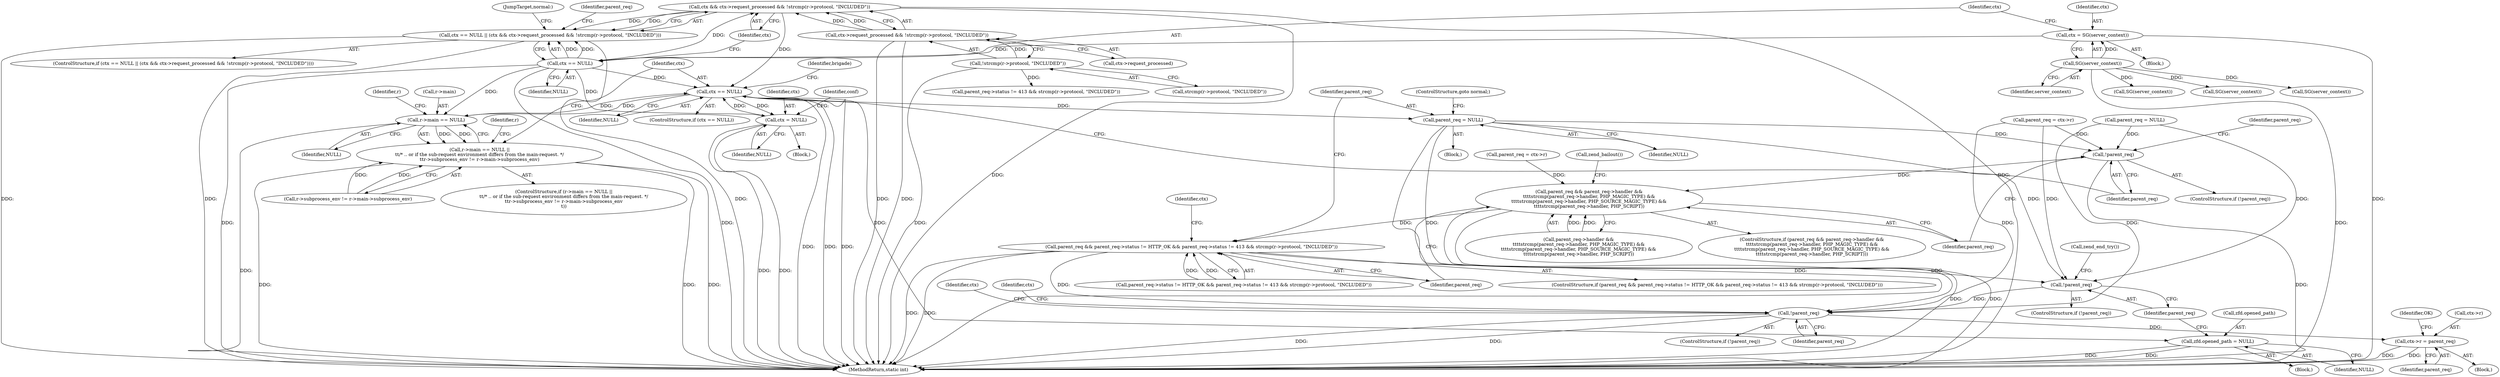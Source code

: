 digraph "0_php-src_23b057742e3cf199612fa8050ae86cae675e214e@API" {
"1000140" [label="(Call,ctx && ctx->request_processed && !strcmp(r->protocol, \"INCLUDED\"))"];
"1000137" [label="(Call,ctx == NULL)"];
"1000131" [label="(Call,ctx = SG(server_context))"];
"1000133" [label="(Call,SG(server_context))"];
"1000142" [label="(Call,ctx->request_processed && !strcmp(r->protocol, \"INCLUDED\"))"];
"1000146" [label="(Call,!strcmp(r->protocol, \"INCLUDED\"))"];
"1000136" [label="(Call,ctx == NULL || (ctx && ctx->request_processed && !strcmp(r->protocol, \"INCLUDED\")))"];
"1000316" [label="(Call,ctx == NULL)"];
"1000182" [label="(Call,ctx = NULL)"];
"1000295" [label="(Call,r->main == NULL)"];
"1000294" [label="(Call,r->main == NULL ||\n\t\t/* .. or if the sub-request environment differs from the main-request. */\n\t\tr->subprocess_env != r->main->subprocess_env)"];
"1000401" [label="(Call,parent_req = NULL)"];
"1000345" [label="(Call,!parent_req)"];
"1000354" [label="(Call,parent_req && parent_req->handler &&\n\t\t\t\tstrcmp(parent_req->handler, PHP_MAGIC_TYPE) &&\n\t\t\t\tstrcmp(parent_req->handler, PHP_SOURCE_MAGIC_TYPE) &&\n\t\t\t\tstrcmp(parent_req->handler, PHP_SCRIPT))"];
"1000381" [label="(Call,parent_req && parent_req->status != HTTP_OK && parent_req->status != 413 && strcmp(r->protocol, \"INCLUDED\"))"];
"1000473" [label="(Call,!parent_req)"];
"1000480" [label="(Call,!parent_req)"];
"1000536" [label="(Call,ctx->r = parent_req)"];
"1000467" [label="(Call,zfd.opened_path = NULL)"];
"1000531" [label="(Call,SG(server_context))"];
"1000404" [label="(ControlStructure,goto normal;)"];
"1000381" [label="(Call,parent_req && parent_req->status != HTTP_OK && parent_req->status != 413 && strcmp(r->protocol, \"INCLUDED\"))"];
"1000157" [label="(Call,SG(server_context))"];
"1000354" [label="(Call,parent_req && parent_req->handler &&\n\t\t\t\tstrcmp(parent_req->handler, PHP_MAGIC_TYPE) &&\n\t\t\t\tstrcmp(parent_req->handler, PHP_SOURCE_MAGIC_TYPE) &&\n\t\t\t\tstrcmp(parent_req->handler, PHP_SCRIPT))"];
"1000321" [label="(Identifier,brigade)"];
"1000296" [label="(Call,r->main)"];
"1000141" [label="(Identifier,ctx)"];
"1000294" [label="(Call,r->main == NULL ||\n\t\t/* .. or if the sub-request environment differs from the main-request. */\n\t\tr->subprocess_env != r->main->subprocess_env)"];
"1000344" [label="(ControlStructure,if (!parent_req))"];
"1000142" [label="(Call,ctx->request_processed && !strcmp(r->protocol, \"INCLUDED\"))"];
"1000138" [label="(Identifier,ctx)"];
"1000119" [label="(Call,parent_req = NULL)"];
"1000481" [label="(Identifier,parent_req)"];
"1000140" [label="(Call,ctx && ctx->request_processed && !strcmp(r->protocol, \"INCLUDED\"))"];
"1000183" [label="(Identifier,ctx)"];
"1000315" [label="(ControlStructure,if (ctx == NULL))"];
"1000153" [label="(JumpTarget,normal:)"];
"1000353" [label="(ControlStructure,if (parent_req && parent_req->handler &&\n\t\t\t\tstrcmp(parent_req->handler, PHP_MAGIC_TYPE) &&\n\t\t\t\tstrcmp(parent_req->handler, PHP_SOURCE_MAGIC_TYPE) &&\n\t\t\t\tstrcmp(parent_req->handler, PHP_SCRIPT)))"];
"1000348" [label="(Call,parent_req = ctx->r)"];
"1000316" [label="(Call,ctx == NULL)"];
"1000537" [label="(Call,ctx->r)"];
"1000468" [label="(Call,zfd.opened_path)"];
"1000136" [label="(Call,ctx == NULL || (ctx && ctx->request_processed && !strcmp(r->protocol, \"INCLUDED\")))"];
"1000472" [label="(ControlStructure,if (!parent_req))"];
"1000300" [label="(Call,r->subprocess_env != r->main->subprocess_env)"];
"1000135" [label="(ControlStructure,if (ctx == NULL || (ctx && ctx->request_processed && !strcmp(r->protocol, \"INCLUDED\"))))"];
"1000346" [label="(Identifier,parent_req)"];
"1000538" [label="(Identifier,ctx)"];
"1000478" [label="(Call,zend_end_try())"];
"1000113" [label="(Block,)"];
"1000467" [label="(Call,zfd.opened_path = NULL)"];
"1000317" [label="(Identifier,ctx)"];
"1000147" [label="(Call,strcmp(r->protocol, \"INCLUDED\"))"];
"1000311" [label="(Identifier,r)"];
"1000349" [label="(Identifier,parent_req)"];
"1000355" [label="(Identifier,parent_req)"];
"1000356" [label="(Call,parent_req->handler &&\n\t\t\t\tstrcmp(parent_req->handler, PHP_MAGIC_TYPE) &&\n\t\t\t\tstrcmp(parent_req->handler, PHP_SOURCE_MAGIC_TYPE) &&\n\t\t\t\tstrcmp(parent_req->handler, PHP_SCRIPT))"];
"1000383" [label="(Call,parent_req->status != HTTP_OK && parent_req->status != 413 && strcmp(r->protocol, \"INCLUDED\"))"];
"1000471" [label="(Identifier,NULL)"];
"1000131" [label="(Call,ctx = SG(server_context))"];
"1000382" [label="(Identifier,parent_req)"];
"1000198" [label="(Identifier,conf)"];
"1000133" [label="(Call,SG(server_context))"];
"1000134" [label="(Identifier,server_context)"];
"1000485" [label="(Identifier,ctx)"];
"1000401" [label="(Call,parent_req = NULL)"];
"1000407" [label="(Identifier,ctx)"];
"1000184" [label="(Identifier,NULL)"];
"1000542" [label="(Identifier,OK)"];
"1000473" [label="(Call,!parent_req)"];
"1000152" [label="(Block,)"];
"1000187" [label="(Call,parent_req = ctx->r)"];
"1000479" [label="(ControlStructure,if (!parent_req))"];
"1000345" [label="(Call,!parent_req)"];
"1000333" [label="(Call,SG(server_context))"];
"1000132" [label="(Identifier,ctx)"];
"1000540" [label="(Identifier,parent_req)"];
"1000139" [label="(Identifier,NULL)"];
"1000318" [label="(Identifier,NULL)"];
"1000137" [label="(Call,ctx == NULL)"];
"1000295" [label="(Call,r->main == NULL)"];
"1000535" [label="(Block,)"];
"1000403" [label="(Identifier,NULL)"];
"1000146" [label="(Call,!strcmp(r->protocol, \"INCLUDED\"))"];
"1000474" [label="(Identifier,parent_req)"];
"1000188" [label="(Identifier,parent_req)"];
"1000543" [label="(MethodReturn,static int)"];
"1000389" [label="(Call,parent_req->status != 413 && strcmp(r->protocol, \"INCLUDED\"))"];
"1000143" [label="(Call,ctx->request_processed)"];
"1000380" [label="(ControlStructure,if (parent_req && parent_req->status != HTTP_OK && parent_req->status != 413 && strcmp(r->protocol, \"INCLUDED\")))"];
"1000536" [label="(Call,ctx->r = parent_req)"];
"1000446" [label="(Block,)"];
"1000302" [label="(Identifier,r)"];
"1000299" [label="(Identifier,NULL)"];
"1000402" [label="(Identifier,parent_req)"];
"1000182" [label="(Call,ctx = NULL)"];
"1000379" [label="(Call,zend_bailout())"];
"1000293" [label="(ControlStructure,if (r->main == NULL ||\n\t\t/* .. or if the sub-request environment differs from the main-request. */\n\t\tr->subprocess_env != r->main->subprocess_env\n\t))"];
"1000480" [label="(Call,!parent_req)"];
"1000400" [label="(Block,)"];
"1000140" -> "1000136"  [label="AST: "];
"1000140" -> "1000141"  [label="CFG: "];
"1000140" -> "1000142"  [label="CFG: "];
"1000141" -> "1000140"  [label="AST: "];
"1000142" -> "1000140"  [label="AST: "];
"1000136" -> "1000140"  [label="CFG: "];
"1000140" -> "1000543"  [label="DDG: "];
"1000140" -> "1000543"  [label="DDG: "];
"1000140" -> "1000136"  [label="DDG: "];
"1000140" -> "1000136"  [label="DDG: "];
"1000137" -> "1000140"  [label="DDG: "];
"1000142" -> "1000140"  [label="DDG: "];
"1000142" -> "1000140"  [label="DDG: "];
"1000140" -> "1000316"  [label="DDG: "];
"1000137" -> "1000136"  [label="AST: "];
"1000137" -> "1000139"  [label="CFG: "];
"1000138" -> "1000137"  [label="AST: "];
"1000139" -> "1000137"  [label="AST: "];
"1000141" -> "1000137"  [label="CFG: "];
"1000136" -> "1000137"  [label="CFG: "];
"1000137" -> "1000543"  [label="DDG: "];
"1000137" -> "1000543"  [label="DDG: "];
"1000137" -> "1000136"  [label="DDG: "];
"1000137" -> "1000136"  [label="DDG: "];
"1000131" -> "1000137"  [label="DDG: "];
"1000137" -> "1000182"  [label="DDG: "];
"1000137" -> "1000295"  [label="DDG: "];
"1000137" -> "1000316"  [label="DDG: "];
"1000131" -> "1000113"  [label="AST: "];
"1000131" -> "1000133"  [label="CFG: "];
"1000132" -> "1000131"  [label="AST: "];
"1000133" -> "1000131"  [label="AST: "];
"1000138" -> "1000131"  [label="CFG: "];
"1000131" -> "1000543"  [label="DDG: "];
"1000133" -> "1000131"  [label="DDG: "];
"1000133" -> "1000134"  [label="CFG: "];
"1000134" -> "1000133"  [label="AST: "];
"1000133" -> "1000543"  [label="DDG: "];
"1000133" -> "1000157"  [label="DDG: "];
"1000133" -> "1000333"  [label="DDG: "];
"1000133" -> "1000531"  [label="DDG: "];
"1000142" -> "1000143"  [label="CFG: "];
"1000142" -> "1000146"  [label="CFG: "];
"1000143" -> "1000142"  [label="AST: "];
"1000146" -> "1000142"  [label="AST: "];
"1000142" -> "1000543"  [label="DDG: "];
"1000142" -> "1000543"  [label="DDG: "];
"1000146" -> "1000142"  [label="DDG: "];
"1000146" -> "1000147"  [label="CFG: "];
"1000147" -> "1000146"  [label="AST: "];
"1000146" -> "1000543"  [label="DDG: "];
"1000146" -> "1000389"  [label="DDG: "];
"1000136" -> "1000135"  [label="AST: "];
"1000153" -> "1000136"  [label="CFG: "];
"1000188" -> "1000136"  [label="CFG: "];
"1000136" -> "1000543"  [label="DDG: "];
"1000136" -> "1000543"  [label="DDG: "];
"1000136" -> "1000543"  [label="DDG: "];
"1000316" -> "1000315"  [label="AST: "];
"1000316" -> "1000318"  [label="CFG: "];
"1000317" -> "1000316"  [label="AST: "];
"1000318" -> "1000316"  [label="AST: "];
"1000321" -> "1000316"  [label="CFG: "];
"1000346" -> "1000316"  [label="CFG: "];
"1000316" -> "1000543"  [label="DDG: "];
"1000316" -> "1000543"  [label="DDG: "];
"1000316" -> "1000543"  [label="DDG: "];
"1000316" -> "1000182"  [label="DDG: "];
"1000316" -> "1000295"  [label="DDG: "];
"1000182" -> "1000316"  [label="DDG: "];
"1000295" -> "1000316"  [label="DDG: "];
"1000316" -> "1000401"  [label="DDG: "];
"1000316" -> "1000467"  [label="DDG: "];
"1000182" -> "1000152"  [label="AST: "];
"1000182" -> "1000184"  [label="CFG: "];
"1000183" -> "1000182"  [label="AST: "];
"1000184" -> "1000182"  [label="AST: "];
"1000198" -> "1000182"  [label="CFG: "];
"1000182" -> "1000543"  [label="DDG: "];
"1000182" -> "1000543"  [label="DDG: "];
"1000295" -> "1000294"  [label="AST: "];
"1000295" -> "1000299"  [label="CFG: "];
"1000296" -> "1000295"  [label="AST: "];
"1000299" -> "1000295"  [label="AST: "];
"1000302" -> "1000295"  [label="CFG: "];
"1000294" -> "1000295"  [label="CFG: "];
"1000295" -> "1000543"  [label="DDG: "];
"1000295" -> "1000294"  [label="DDG: "];
"1000295" -> "1000294"  [label="DDG: "];
"1000294" -> "1000293"  [label="AST: "];
"1000294" -> "1000300"  [label="CFG: "];
"1000300" -> "1000294"  [label="AST: "];
"1000311" -> "1000294"  [label="CFG: "];
"1000317" -> "1000294"  [label="CFG: "];
"1000294" -> "1000543"  [label="DDG: "];
"1000294" -> "1000543"  [label="DDG: "];
"1000294" -> "1000543"  [label="DDG: "];
"1000300" -> "1000294"  [label="DDG: "];
"1000300" -> "1000294"  [label="DDG: "];
"1000401" -> "1000400"  [label="AST: "];
"1000401" -> "1000403"  [label="CFG: "];
"1000402" -> "1000401"  [label="AST: "];
"1000403" -> "1000401"  [label="AST: "];
"1000404" -> "1000401"  [label="CFG: "];
"1000401" -> "1000543"  [label="DDG: "];
"1000401" -> "1000345"  [label="DDG: "];
"1000401" -> "1000473"  [label="DDG: "];
"1000401" -> "1000480"  [label="DDG: "];
"1000345" -> "1000344"  [label="AST: "];
"1000345" -> "1000346"  [label="CFG: "];
"1000346" -> "1000345"  [label="AST: "];
"1000349" -> "1000345"  [label="CFG: "];
"1000355" -> "1000345"  [label="CFG: "];
"1000345" -> "1000543"  [label="DDG: "];
"1000187" -> "1000345"  [label="DDG: "];
"1000119" -> "1000345"  [label="DDG: "];
"1000345" -> "1000354"  [label="DDG: "];
"1000354" -> "1000353"  [label="AST: "];
"1000354" -> "1000355"  [label="CFG: "];
"1000354" -> "1000356"  [label="CFG: "];
"1000355" -> "1000354"  [label="AST: "];
"1000356" -> "1000354"  [label="AST: "];
"1000379" -> "1000354"  [label="CFG: "];
"1000382" -> "1000354"  [label="CFG: "];
"1000354" -> "1000543"  [label="DDG: "];
"1000354" -> "1000543"  [label="DDG: "];
"1000348" -> "1000354"  [label="DDG: "];
"1000356" -> "1000354"  [label="DDG: "];
"1000356" -> "1000354"  [label="DDG: "];
"1000354" -> "1000381"  [label="DDG: "];
"1000381" -> "1000380"  [label="AST: "];
"1000381" -> "1000382"  [label="CFG: "];
"1000381" -> "1000383"  [label="CFG: "];
"1000382" -> "1000381"  [label="AST: "];
"1000383" -> "1000381"  [label="AST: "];
"1000402" -> "1000381"  [label="CFG: "];
"1000407" -> "1000381"  [label="CFG: "];
"1000381" -> "1000543"  [label="DDG: "];
"1000381" -> "1000543"  [label="DDG: "];
"1000383" -> "1000381"  [label="DDG: "];
"1000383" -> "1000381"  [label="DDG: "];
"1000381" -> "1000473"  [label="DDG: "];
"1000381" -> "1000480"  [label="DDG: "];
"1000473" -> "1000472"  [label="AST: "];
"1000473" -> "1000474"  [label="CFG: "];
"1000474" -> "1000473"  [label="AST: "];
"1000478" -> "1000473"  [label="CFG: "];
"1000187" -> "1000473"  [label="DDG: "];
"1000119" -> "1000473"  [label="DDG: "];
"1000473" -> "1000480"  [label="DDG: "];
"1000480" -> "1000479"  [label="AST: "];
"1000480" -> "1000481"  [label="CFG: "];
"1000481" -> "1000480"  [label="AST: "];
"1000485" -> "1000480"  [label="CFG: "];
"1000538" -> "1000480"  [label="CFG: "];
"1000480" -> "1000543"  [label="DDG: "];
"1000480" -> "1000543"  [label="DDG: "];
"1000187" -> "1000480"  [label="DDG: "];
"1000119" -> "1000480"  [label="DDG: "];
"1000480" -> "1000536"  [label="DDG: "];
"1000536" -> "1000535"  [label="AST: "];
"1000536" -> "1000540"  [label="CFG: "];
"1000537" -> "1000536"  [label="AST: "];
"1000540" -> "1000536"  [label="AST: "];
"1000542" -> "1000536"  [label="CFG: "];
"1000536" -> "1000543"  [label="DDG: "];
"1000536" -> "1000543"  [label="DDG: "];
"1000467" -> "1000446"  [label="AST: "];
"1000467" -> "1000471"  [label="CFG: "];
"1000468" -> "1000467"  [label="AST: "];
"1000471" -> "1000467"  [label="AST: "];
"1000474" -> "1000467"  [label="CFG: "];
"1000467" -> "1000543"  [label="DDG: "];
"1000467" -> "1000543"  [label="DDG: "];
}
